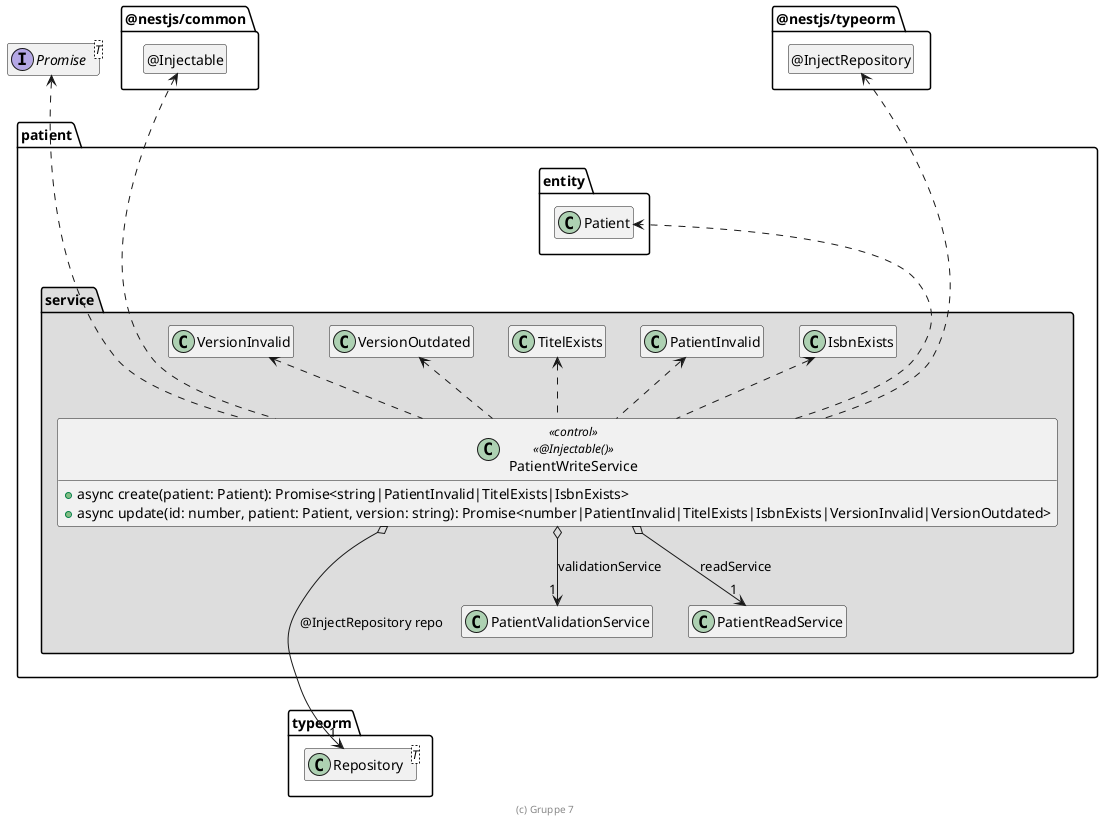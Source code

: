 ' Preview durch <Alt>d

@startuml Anwendungskern

interface Promise<T>

package @nestjs/common {
  class "@Injectable" as Injectable
  hide Injectable circle
}

package typeorm {
  class Repository<T>
}

package @nestjs/typeorm {
  class "@InjectRepository" as InjectRepository
  hide InjectRepository circle
}

package patient {
  package entity {
    class Patient
  }

  package service #DDDDDD {
    class PatientInvalid
    class TitelExists
    class IsbnExists
    class VersionInvalid
    class VersionOutdated

    class PatientWriteService << control >> <<@Injectable()>> {
      + async create(patient: Patient): Promise<string|PatientInvalid|TitelExists|IsbnExists>
      + async update(id: number, patient: Patient, version: string): Promise<number|PatientInvalid|TitelExists|IsbnExists|VersionInvalid|VersionOutdated>
    }

    PatientWriteService o--> "1" PatientValidationService: validationService
    PatientWriteService o--> "1" PatientReadService: readService
    PatientWriteService o--> "1" Repository: @InjectRepository repo

    PatientWriteService .up.> Injectable
    PatientWriteService .up.> InjectRepository

    PatientWriteService .up.> Promise
    PatientWriteService ..> Patient
    PatientWriteService .up.> PatientInvalid
    PatientWriteService .up.> TitelExists
    PatientWriteService .up.> IsbnExists
    PatientWriteService .up.> VersionInvalid
    PatientWriteService .up.> VersionOutdated

    PatientInvalid .up[hidden].> Patient
    Patient .up[hidden].> Promise
    Patient .up[hidden].> Injectable
    Patient .up[hidden].> InjectRepository
    TitelExists .up[hidden].> Patient
    PatientValidationService .[hidden].> Repository
  }
}

hide empty members

footer (c) Gruppe 7

@enduml
